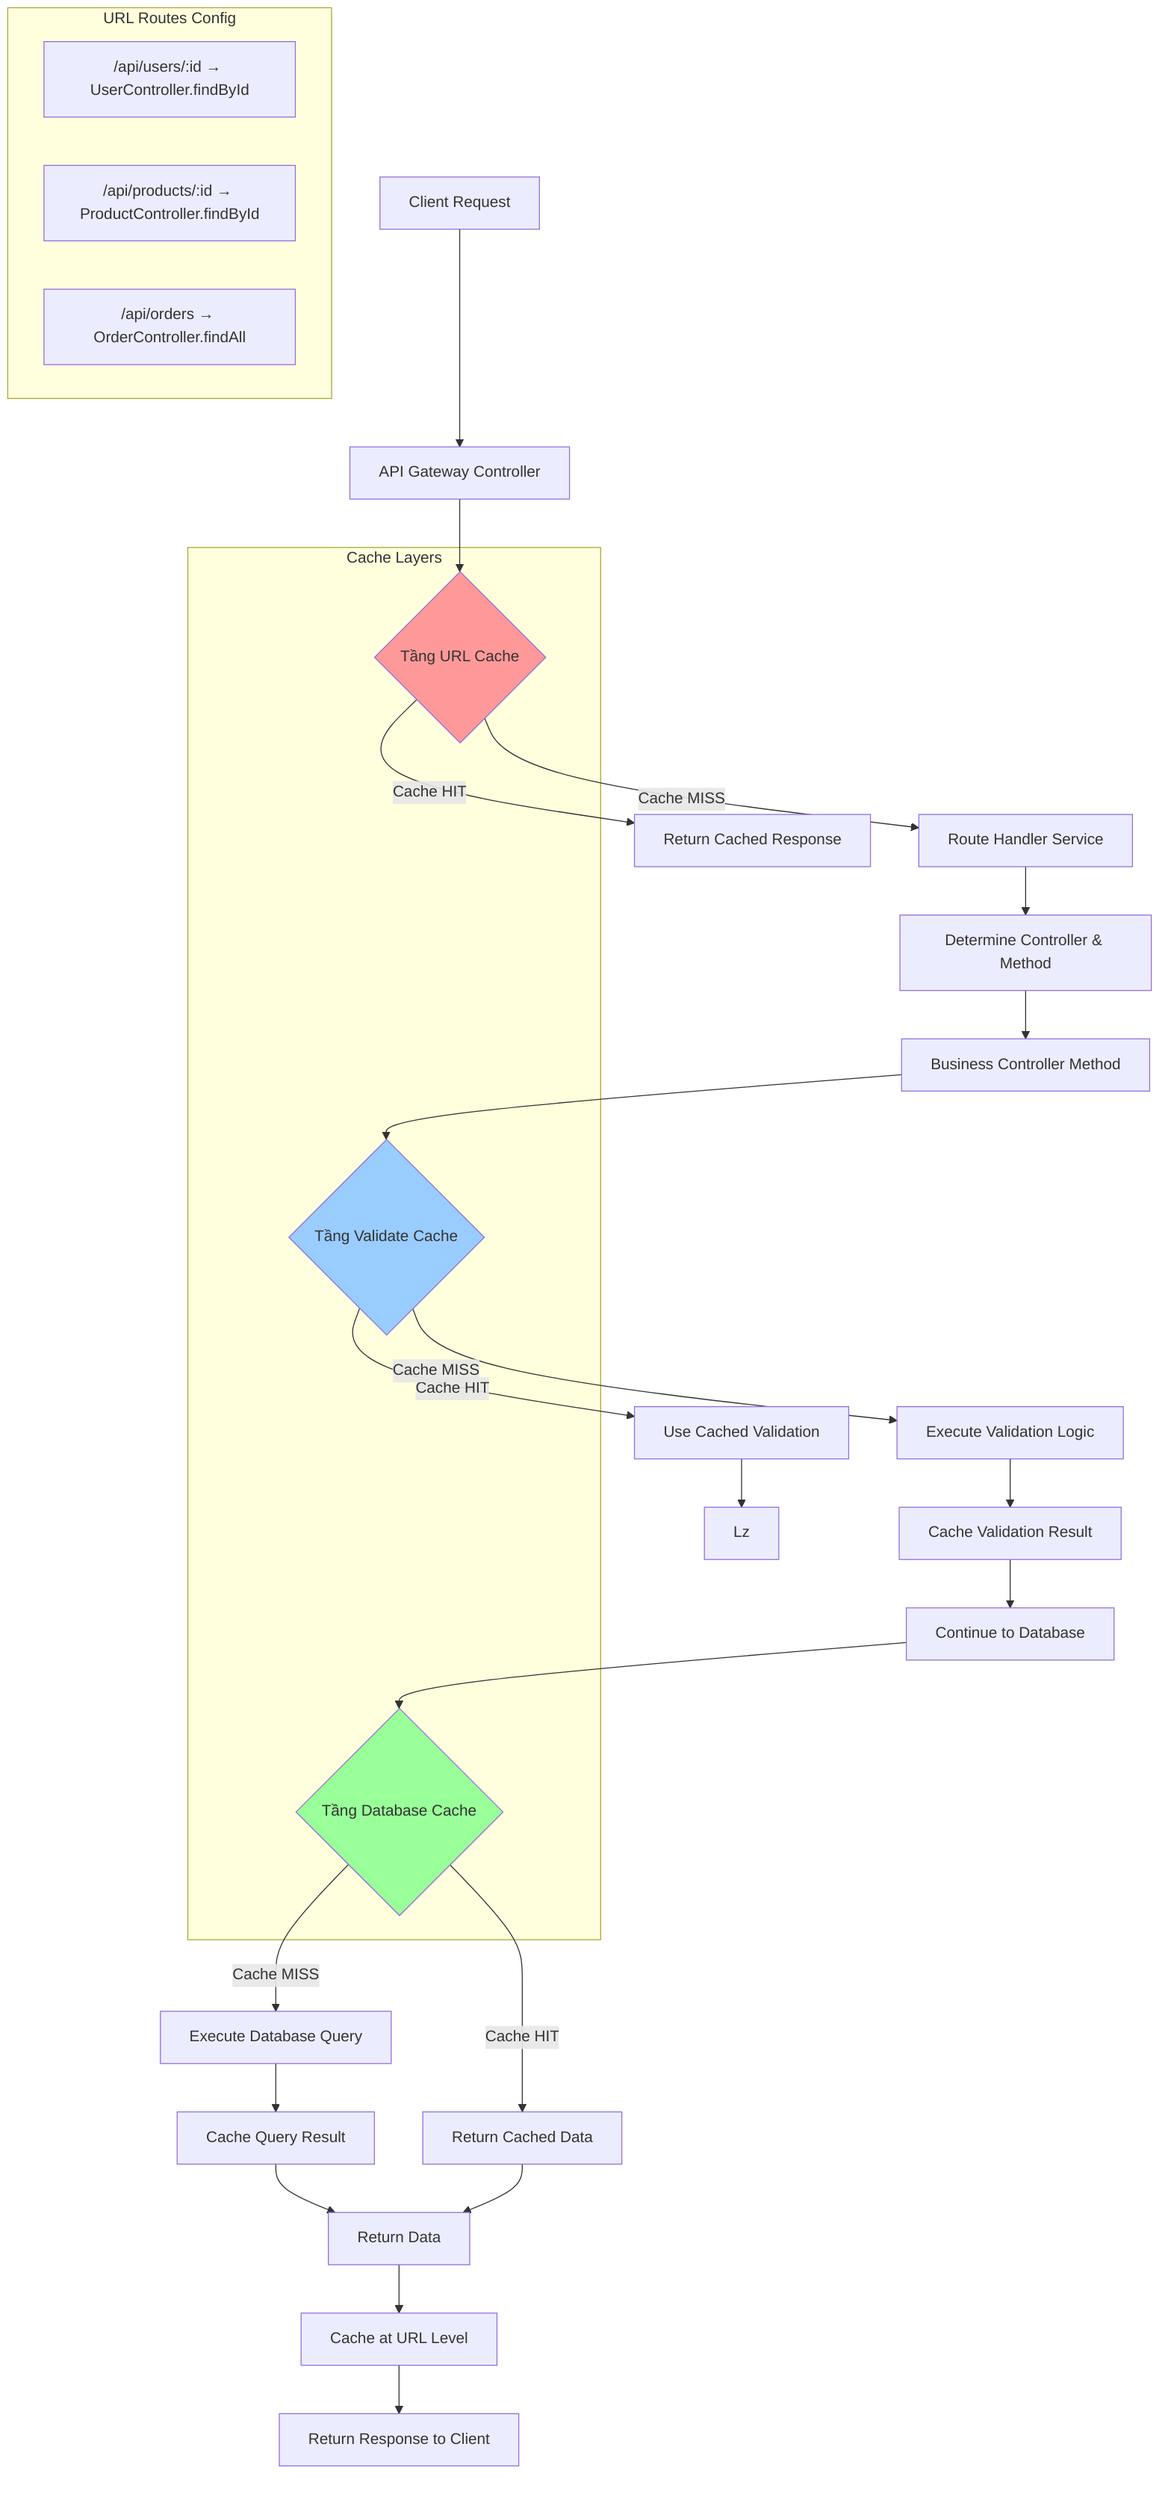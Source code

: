graph TD
    A[Client Request] --> B[API Gateway Controller]
    B --> C{Tầng URL Cache}
    
    C -->|Cache HIT| D[Return Cached Response]
    C -->|Cache MISS| E[Route Handler Service]
    
    E --> F[Determine Controller & Method]
    F --> G[Business Controller Method]
    
    G --> H{Tầng Validate Cache}
    H -->|Cache HIT| I[Use Cached Validation]
    H -->|Cache MISS| J[Execute Validation Logic]
    J --> K[Cache Validation Result]
    K --> L[Continue to Database]
    I --> Lz
    
    L --> M{Tầng Database Cache}
    M -->|Cache HIT| N[Return Cached Data]
    M -->|Cache MISS| O[Execute Database Query]
    O --> P[Cache Query Result]
    P --> Q[Return Data]
    N --> Q
    
    Q --> R[Cache at URL Level]
    R --> S[Return Response to Client]
    
    style C fill:#ff9999
    style H fill:#99ccff
    style M fill:#99ff99
    
    subgraph "Cache Layers"
        C
        H
        M
    end
    
    subgraph "URL Routes Config"
        T["/api/users/:id → UserController.findById"]
        U["/api/products/:id → ProductController.findById"]
        V["/api/orders → OrderController.findAll"]
    end